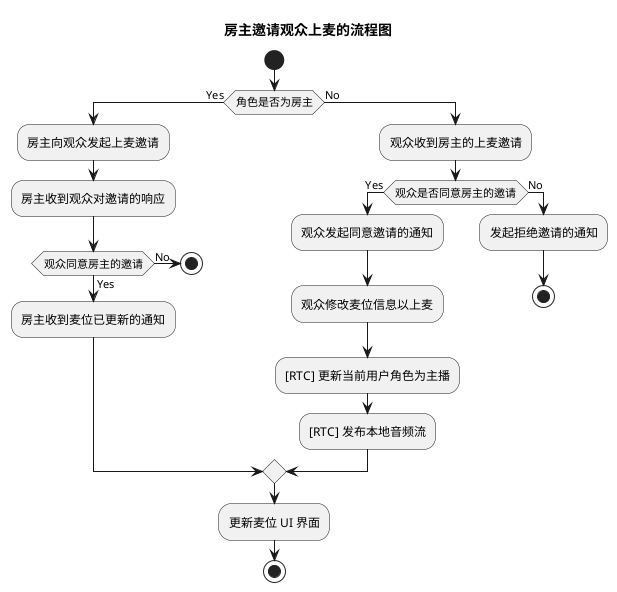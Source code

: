 @startuml
title 房主邀请观众上麦的流程图
start
if (角色是否为房主) then (Yes)
    :房主向观众发起上麦邀请;
    :房主收到观众对邀请的响应;
    if (观众同意房主的邀请) then (Yes)
    :房主收到麦位已更新的通知;
    else (No)
    stop
    endif
else(No)
    :观众收到房主的上麦邀请;
    if (观众是否同意房主的邀请) then (Yes)
    :观众发起同意邀请的通知;
    :观众修改麦位信息以上麦;
    :[RTC] 更新当前用户角色为主播;
    :[RTC] 发布本地音频流;
    else (No)
    :发起拒绝邀请的通知;
    stop
    endif
endif
:更新麦位 UI 界面;
stop
@enduml